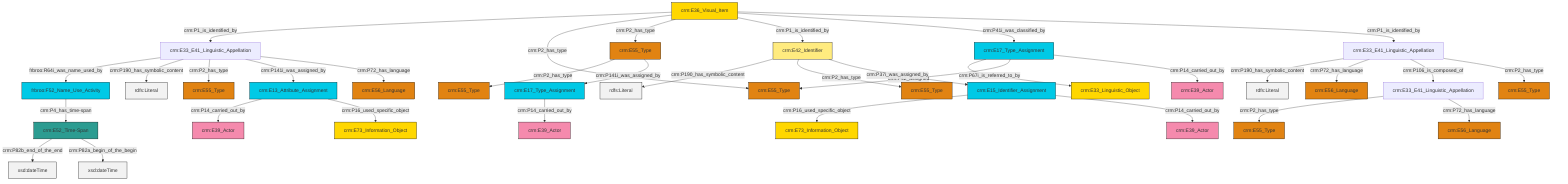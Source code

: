 graph TD
classDef Literal fill:#f2f2f2,stroke:#000000;
classDef CRM_Entity fill:#FFFFFF,stroke:#000000;
classDef Temporal_Entity fill:#00C9E6, stroke:#000000;
classDef Type fill:#E18312, stroke:#000000;
classDef Time-Span fill:#2C9C91, stroke:#000000;
classDef Appellation fill:#FFEB7F, stroke:#000000;
classDef Place fill:#008836, stroke:#000000;
classDef Persistent_Item fill:#B266B2, stroke:#000000;
classDef Conceptual_Object fill:#FFD700, stroke:#000000;
classDef Physical_Thing fill:#D2B48C, stroke:#000000;
classDef Actor fill:#f58aad, stroke:#000000;
classDef PC_Classes fill:#4ce600, stroke:#000000;
classDef Multi fill:#cccccc,stroke:#000000;

4["crm:E15_Identifier_Assignment"]:::Temporal_Entity -->|crm:P16_used_specific_object| 5["crm:E73_Information_Object"]:::Conceptual_Object
6["crm:E33_E41_Linguistic_Appellation"]:::Default -->|crm:P190_has_symbolic_content| 7[rdfs:Literal]:::Literal
9["crm:E36_Visual_Item"]:::Conceptual_Object -->|crm:P1_is_identified_by| 10["crm:E33_E41_Linguistic_Appellation"]:::Default
11["frbroo:F52_Name_Use_Activity"]:::Temporal_Entity -->|crm:P4_has_time-span| 12["crm:E52_Time-Span"]:::Time-Span
9["crm:E36_Visual_Item"]:::Conceptual_Object -->|crm:P2_has_type| 13["crm:E55_Type"]:::Type
14["crm:E33_E41_Linguistic_Appellation"]:::Default -->|crm:P2_has_type| 2["crm:E55_Type"]:::Type
17["crm:E17_Type_Assignment"]:::Temporal_Entity -->|crm:P67i_is_referred_to_by| 18["crm:E33_Linguistic_Object"]:::Conceptual_Object
6["crm:E33_E41_Linguistic_Appellation"]:::Default -->|crm:P72_has_language| 20["crm:E56_Language"]:::Type
6["crm:E33_E41_Linguistic_Appellation"]:::Default -->|crm:P106_is_composed_of| 14["crm:E33_E41_Linguistic_Appellation"]:::Default
22["crm:E13_Attribute_Assignment"]:::Temporal_Entity -->|crm:P14_carried_out_by| 23["crm:E39_Actor"]:::Actor
10["crm:E33_E41_Linguistic_Appellation"]:::Default -->|frbroo:R64i_was_name_used_by| 11["frbroo:F52_Name_Use_Activity"]:::Temporal_Entity
24["crm:E17_Type_Assignment"]:::Temporal_Entity -->|crm:P14_carried_out_by| 25["crm:E39_Actor"]:::Actor
12["crm:E52_Time-Span"]:::Time-Span -->|crm:P82b_end_of_the_end| 26[xsd:dateTime]:::Literal
14["crm:E33_E41_Linguistic_Appellation"]:::Default -->|crm:P72_has_language| 27["crm:E56_Language"]:::Type
9["crm:E36_Visual_Item"]:::Conceptual_Object -->|crm:P2_has_type| 15["crm:E55_Type"]:::Type
10["crm:E33_E41_Linguistic_Appellation"]:::Default -->|crm:P190_has_symbolic_content| 30[rdfs:Literal]:::Literal
17["crm:E17_Type_Assignment"]:::Temporal_Entity -->|crm:P42_assigned| 13["crm:E55_Type"]:::Type
33["crm:E42_Identifier"]:::Appellation -->|crm:P190_has_symbolic_content| 34[rdfs:Literal]:::Literal
12["crm:E52_Time-Span"]:::Time-Span -->|crm:P82a_begin_of_the_begin| 37[xsd:dateTime]:::Literal
33["crm:E42_Identifier"]:::Appellation -->|crm:P2_has_type| 28["crm:E55_Type"]:::Type
15["crm:E55_Type"]:::Type -->|crm:P2_has_type| 39["crm:E55_Type"]:::Type
33["crm:E42_Identifier"]:::Appellation -->|crm:P37i_was_assigned_by| 4["crm:E15_Identifier_Assignment"]:::Temporal_Entity
9["crm:E36_Visual_Item"]:::Conceptual_Object -->|crm:P1_is_identified_by| 33["crm:E42_Identifier"]:::Appellation
10["crm:E33_E41_Linguistic_Appellation"]:::Default -->|crm:P2_has_type| 49["crm:E55_Type"]:::Type
6["crm:E33_E41_Linguistic_Appellation"]:::Default -->|crm:P2_has_type| 42["crm:E55_Type"]:::Type
15["crm:E55_Type"]:::Type -->|crm:P141i_was_assigned_by| 24["crm:E17_Type_Assignment"]:::Temporal_Entity
9["crm:E36_Visual_Item"]:::Conceptual_Object -->|crm:P41i_was_classified_by| 17["crm:E17_Type_Assignment"]:::Temporal_Entity
22["crm:E13_Attribute_Assignment"]:::Temporal_Entity -->|crm:P16_used_specific_object| 0["crm:E73_Information_Object"]:::Conceptual_Object
10["crm:E33_E41_Linguistic_Appellation"]:::Default -->|crm:P141i_was_assigned_by| 22["crm:E13_Attribute_Assignment"]:::Temporal_Entity
4["crm:E15_Identifier_Assignment"]:::Temporal_Entity -->|crm:P14_carried_out_by| 52["crm:E39_Actor"]:::Actor
10["crm:E33_E41_Linguistic_Appellation"]:::Default -->|crm:P72_has_language| 47["crm:E56_Language"]:::Type
9["crm:E36_Visual_Item"]:::Conceptual_Object -->|crm:P1_is_identified_by| 6["crm:E33_E41_Linguistic_Appellation"]:::Default
17["crm:E17_Type_Assignment"]:::Temporal_Entity -->|crm:P14_carried_out_by| 35["crm:E39_Actor"]:::Actor